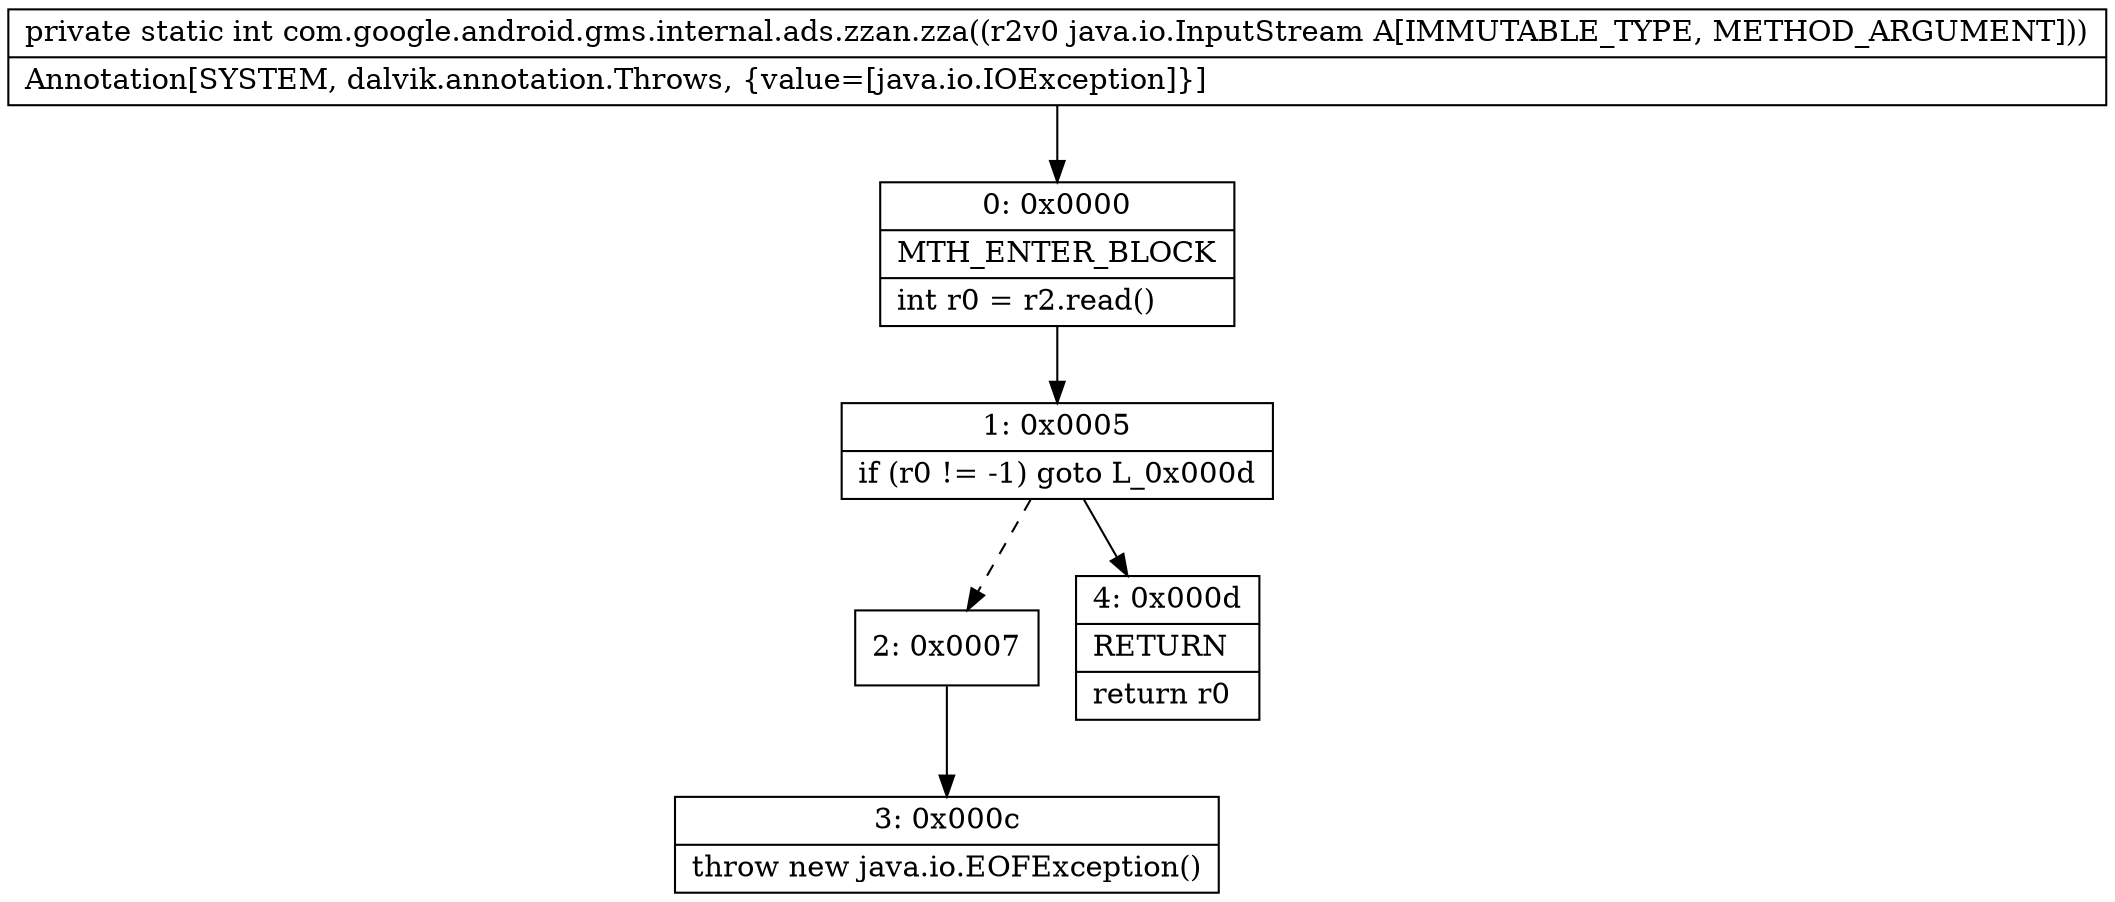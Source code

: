 digraph "CFG forcom.google.android.gms.internal.ads.zzan.zza(Ljava\/io\/InputStream;)I" {
Node_0 [shape=record,label="{0\:\ 0x0000|MTH_ENTER_BLOCK\l|int r0 = r2.read()\l}"];
Node_1 [shape=record,label="{1\:\ 0x0005|if (r0 != \-1) goto L_0x000d\l}"];
Node_2 [shape=record,label="{2\:\ 0x0007}"];
Node_3 [shape=record,label="{3\:\ 0x000c|throw new java.io.EOFException()\l}"];
Node_4 [shape=record,label="{4\:\ 0x000d|RETURN\l|return r0\l}"];
MethodNode[shape=record,label="{private static int com.google.android.gms.internal.ads.zzan.zza((r2v0 java.io.InputStream A[IMMUTABLE_TYPE, METHOD_ARGUMENT]))  | Annotation[SYSTEM, dalvik.annotation.Throws, \{value=[java.io.IOException]\}]\l}"];
MethodNode -> Node_0;
Node_0 -> Node_1;
Node_1 -> Node_2[style=dashed];
Node_1 -> Node_4;
Node_2 -> Node_3;
}

